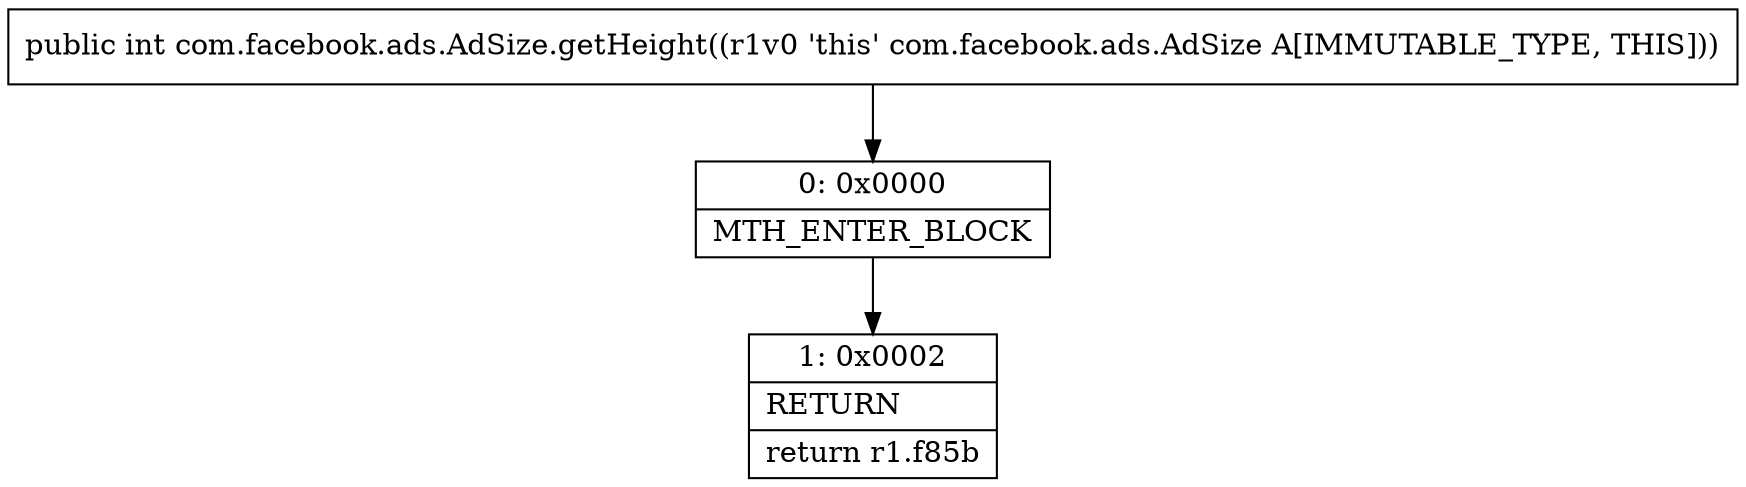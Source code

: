 digraph "CFG forcom.facebook.ads.AdSize.getHeight()I" {
Node_0 [shape=record,label="{0\:\ 0x0000|MTH_ENTER_BLOCK\l}"];
Node_1 [shape=record,label="{1\:\ 0x0002|RETURN\l|return r1.f85b\l}"];
MethodNode[shape=record,label="{public int com.facebook.ads.AdSize.getHeight((r1v0 'this' com.facebook.ads.AdSize A[IMMUTABLE_TYPE, THIS])) }"];
MethodNode -> Node_0;
Node_0 -> Node_1;
}

